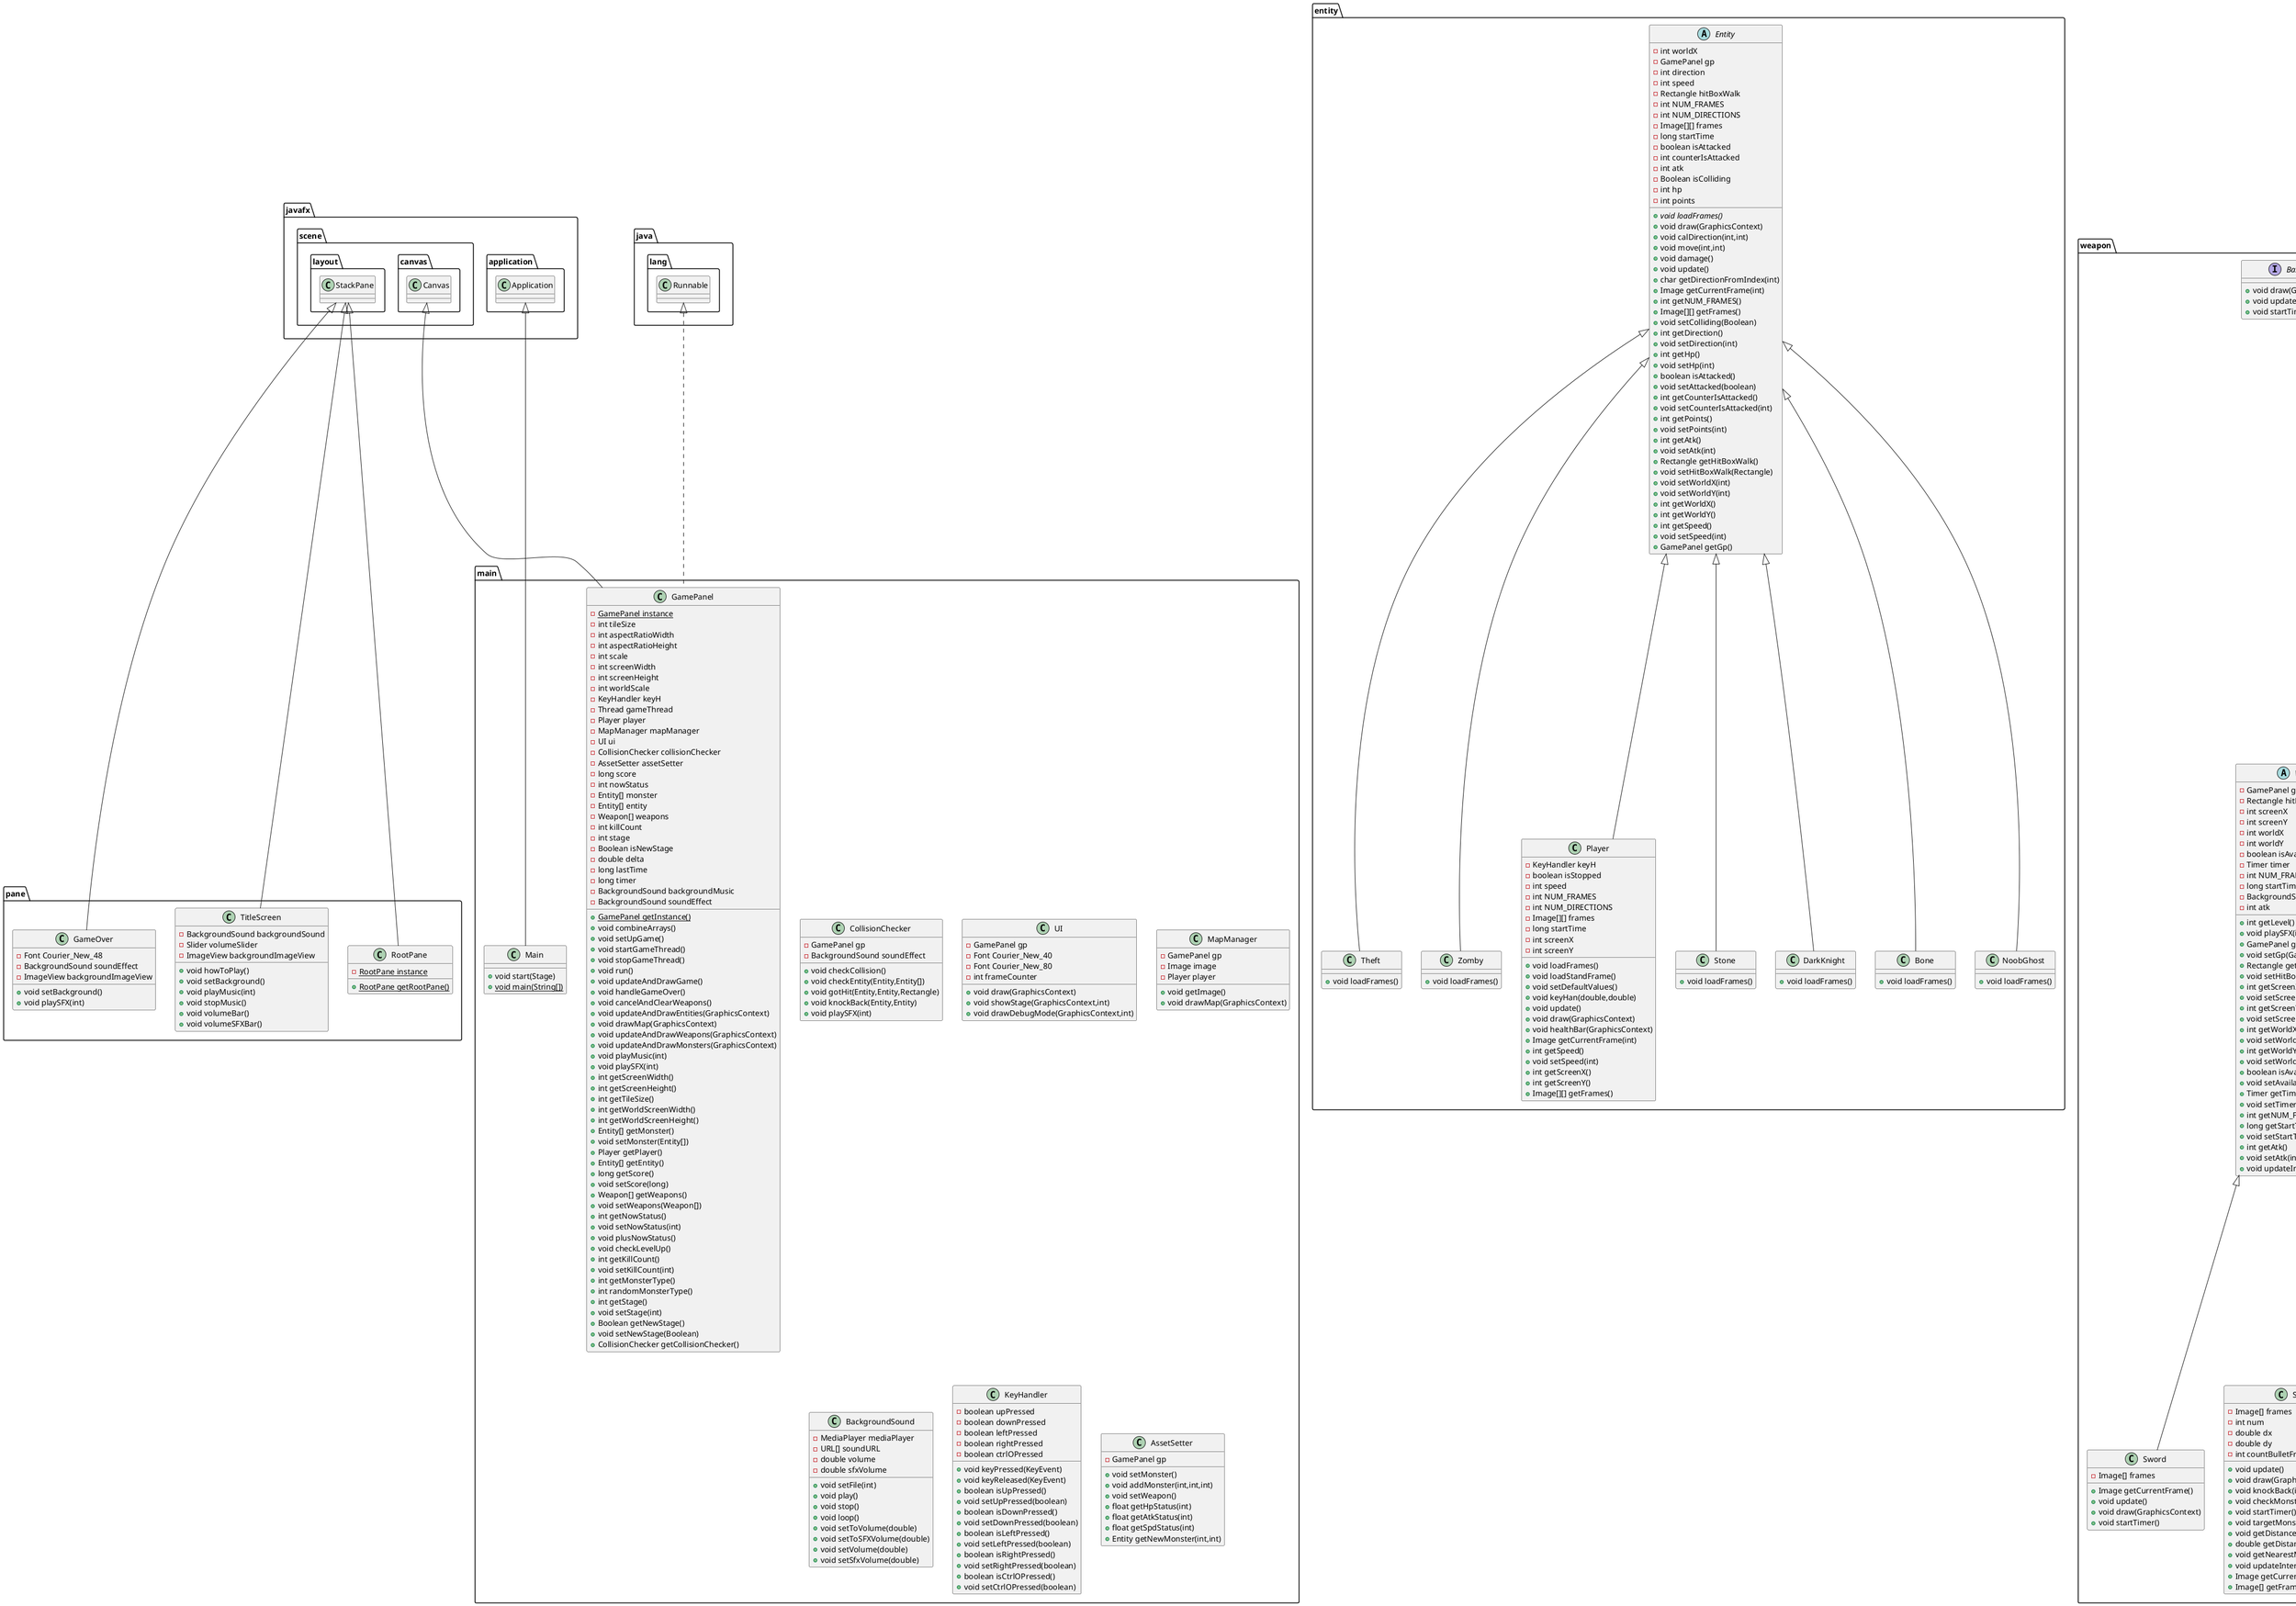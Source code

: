 @startuml
class pane.GameOver {
- Font Courier_New_48
- BackgroundSound soundEffect
- ImageView backgroundImageView
+ void setBackground()
+ void playSFX(int)
}


class entity.Theft {
+ void loadFrames()
}

class entity.Zomby {
+ void loadFrames()
}

class weapon.Sword {
- Image[] frames
+ Image getCurrentFrame()
+ void update()
+ void draw(GraphicsContext)
+ void startTimer()
}


class main.CollisionChecker {
- GamePanel gp
- BackgroundSound soundEffect
+ void checkCollision()
+ void checkEntity(Entity,Entity[])
+ void gotHit(Entity,Entity,Rectangle)
+ void knockBack(Entity,Entity)
+ void playSFX(int)
}


abstract class entity.Entity {
- int worldX
- GamePanel gp
- int direction
- int speed
- Rectangle hitBoxWalk
- int NUM_FRAMES
- int NUM_DIRECTIONS
- Image[][] frames
- long startTime
- boolean isAttacked
- int counterIsAttacked
- int atk
- Boolean isColliding
- int hp
- int points
+ {abstract}void loadFrames()
+ void draw(GraphicsContext)
+ void calDirection(int,int)
+ void move(int,int)
+ void damage()
+ void update()
+ char getDirectionFromIndex(int)
+ Image getCurrentFrame(int)
+ int getNUM_FRAMES()
+ Image[][] getFrames()
+ void setColliding(Boolean)
+ int getDirection()
+ void setDirection(int)
+ int getHp()
+ void setHp(int)
+ boolean isAttacked()
+ void setAttacked(boolean)
+ int getCounterIsAttacked()
+ void setCounterIsAttacked(int)
+ int getPoints()
+ void setPoints(int)
+ int getAtk()
+ void setAtk(int)
+ Rectangle getHitBoxWalk()
+ void setHitBoxWalk(Rectangle)
+ void setWorldX(int)
+ void setWorldY(int)
+ int getWorldX()
+ int getWorldY()
+ int getSpeed()
+ void setSpeed(int)
+ GamePanel getGp()
}


class main.GamePanel {
- {static} GamePanel instance
- int tileSize
- int aspectRatioWidth
- int aspectRatioHeight
- int scale
- int screenWidth
- int screenHeight
- int worldScale
- KeyHandler keyH
- Thread gameThread
- Player player
- MapManager mapManager
- UI ui
- CollisionChecker collisionChecker
- AssetSetter assetSetter
- long score
- int nowStatus
- Entity[] monster
- Entity[] entity
- Weapon[] weapons
- int killCount
- int stage
- Boolean isNewStage
- double delta
- long lastTime
- long timer
- BackgroundSound backgroundMusic
- BackgroundSound soundEffect
+ {static} GamePanel getInstance()
+ void combineArrays()
+ void setUpGame()
+ void startGameThread()
+ void stopGameThread()
+ void run()
+ void updateAndDrawGame()
+ void handleGameOver()
+ void cancelAndClearWeapons()
+ void updateAndDrawEntities(GraphicsContext)
+ void drawMap(GraphicsContext)
+ void updateAndDrawWeapons(GraphicsContext)
+ void updateAndDrawMonsters(GraphicsContext)
+ void playMusic(int)
+ void playSFX(int)
+ int getScreenWidth()
+ int getScreenHeight()
+ int getTileSize()
+ int getWorldScreenWidth()
+ int getWorldScreenHeight()
+ Entity[] getMonster()
+ void setMonster(Entity[])
+ Player getPlayer()
+ Entity[] getEntity()
+ long getScore()
+ void setScore(long)
+ Weapon[] getWeapons()
+ void setWeapons(Weapon[])
+ int getNowStatus()
+ void setNowStatus(int)
+ void plusNowStatus()
+ void checkLevelUp()
+ int getKillCount()
+ void setKillCount(int)
+ int getMonsterType()
+ int randomMonsterType()
+ int getStage()
+ void setStage(int)
+ Boolean getNewStage()
+ void setNewStage(Boolean)
+ CollisionChecker getCollisionChecker()
}


interface weapon.BaseWeapon {
+ void draw(GraphicsContext)
+ void update()
+ void startTimer()
}

class entity.Player {
- KeyHandler keyH
- boolean isStopped
- int speed
- int NUM_FRAMES
- int NUM_DIRECTIONS
- Image[][] frames
- long startTime
- int screenX
- int screenY
+ void loadFrames()
+ void loadStandFrame()
+ void setDefaultValues()
+ void keyHan(double,double)
+ void update()
+ void draw(GraphicsContext)
+ void healthBar(GraphicsContext)
+ Image getCurrentFrame(int)
+ int getSpeed()
+ void setSpeed(int)
+ int getScreenX()
+ int getScreenY()
+ Image[][] getFrames()
}


class utils.Goto {
- {static} RootPane rootPane
+ {static} void setPane(RootPane)
+ {static} void titleScreen()
+ {static} void gamePanel()
+ {static} void gameOver(long,int)
+ {static} void clear()
}


class entity.Stone {
+ void loadFrames()
}

class pane.RootPane {
- {static} RootPane instance
+ {static} RootPane getRootPane()
}


class pane.TitleScreen {
- BackgroundSound backgroundSound
- Slider volumeSlider
- ImageView backgroundImageView
+ void howToPlay()
+ void setBackground()
+ void playMusic(int)
+ void stopMusic()
+ void volumeBar()
+ void volumeSFXBar()
}


class entity.DarkKnight {
+ void loadFrames()
}

class weapon.Shuriken {
- Image[] frames
- int num
- double dx
- double dy
- int countBulletFrame
+ void update()
+ void draw(GraphicsContext)
+ void knockBack(int,int)
+ void checkMonster(int)
+ void startTimer()
+ void targetMonster()
+ void getDistanceToMonsters(Entity)
+ double getDistanceToMonster(Entity)
+ void getNearestMonster()
+ void updateInterval()
+ Image getCurrentFrame()
+ Image[] getFrames()
}


class weapon.Lightning {
- int countFrame
- int num
- double dx
- double dy
+ void update()
+ void draw(GraphicsContext)
+ void checkMonster(int)
+ void startTimer()
+ void targetMonster()
+ void getDistanceToMonsters(Entity)
+ double getDistanceToMonster(Entity)
+ void getNearestMonster()
+ void updateInterval()
}


class entity.Bone {
+ void loadFrames()
}

class main.UI {
- GamePanel gp
- Font Courier_New_40
- Font Courier_New_80
- int frameCounter
+ void draw(GraphicsContext)
+ void showStage(GraphicsContext,int)
+ void drawDebugMode(GraphicsContext,int)
}


class main.Main {
+ void start(Stage)
+ {static} void main(String[])
}

class main.MapManager {
- GamePanel gp
- Image image
- Player player
+ void getImage()
+ void drawMap(GraphicsContext)
}


class entity.NoobGhost {
+ void loadFrames()
}

class main.BackgroundSound {
- MediaPlayer mediaPlayer
- URL[] soundURL
- double volume
- double sfxVolume
+ void setFile(int)
+ void play()
+ void stop()
+ void loop()
+ void setToVolume(double)
+ void setToSFXVolume(double)
+ void setVolume(double)
+ void setSfxVolume(double)
}


abstract class weapon.Weapon {
- GamePanel gp
- Rectangle hitBox
- int screenX
- int screenY
- int worldX
- int worldY
- boolean isAvailable
- Timer timer
- int NUM_FRAMES
- long startTime
- BackgroundSound soundEffect
- int atk
+ int getLevel()
+ void playSFX(int)
+ GamePanel getGp()
+ void setGp(GamePanel)
+ Rectangle getHitBox()
+ void setHitBox(Rectangle)
+ int getScreenX()
+ void setScreenX(int)
+ int getScreenY()
+ void setScreenY(int)
+ int getWorldX()
+ void setWorldX(int)
+ int getWorldY()
+ void setWorldY(int)
+ boolean isAvailable()
+ void setAvailable(boolean)
+ Timer getTimer()
+ void setTimer(Timer)
+ int getNUM_FRAMES()
+ long getStartTime()
+ void setStartTime(long)
+ int getAtk()
+ void setAtk(int)
+ void updateInterval()
}


class main.KeyHandler {
- boolean upPressed
- boolean downPressed
- boolean leftPressed
- boolean rightPressed
- boolean ctrlOPressed
+ void keyPressed(KeyEvent)
+ void keyReleased(KeyEvent)
+ boolean isUpPressed()
+ void setUpPressed(boolean)
+ boolean isDownPressed()
+ void setDownPressed(boolean)
+ boolean isLeftPressed()
+ void setLeftPressed(boolean)
+ boolean isRightPressed()
+ void setRightPressed(boolean)
+ boolean isCtrlOPressed()
+ void setCtrlOPressed(boolean)
}


class main.AssetSetter {
- GamePanel gp
+ void setMonster()
+ void addMonster(int,int,int)
+ void setWeapon()
+ float getHpStatus(int)
+ float getAtkStatus(int)
+ float getSpdStatus(int)
+ Entity getNewMonster(int,int)
}




javafx.scene.layout.StackPane <|-- pane.GameOver
entity.Entity <|-- entity.Theft
entity.Entity <|-- entity.Zomby
weapon.Weapon <|-- weapon.Sword
java.lang.Runnable <|.. main.GamePanel
javafx.scene.canvas.Canvas <|-- main.GamePanel
entity.Entity <|-- entity.Player
entity.Entity <|-- entity.Stone
javafx.scene.layout.StackPane <|-- pane.RootPane
javafx.scene.layout.StackPane <|-- pane.TitleScreen
entity.Entity <|-- entity.DarkKnight
weapon.Weapon <|-- weapon.Shuriken
weapon.Weapon <|-- weapon.Lightning
entity.Entity <|-- entity.Bone
javafx.application.Application <|-- main.Main
entity.Entity <|-- entity.NoobGhost
weapon.BaseWeapon <|.. weapon.Weapon
@enduml
